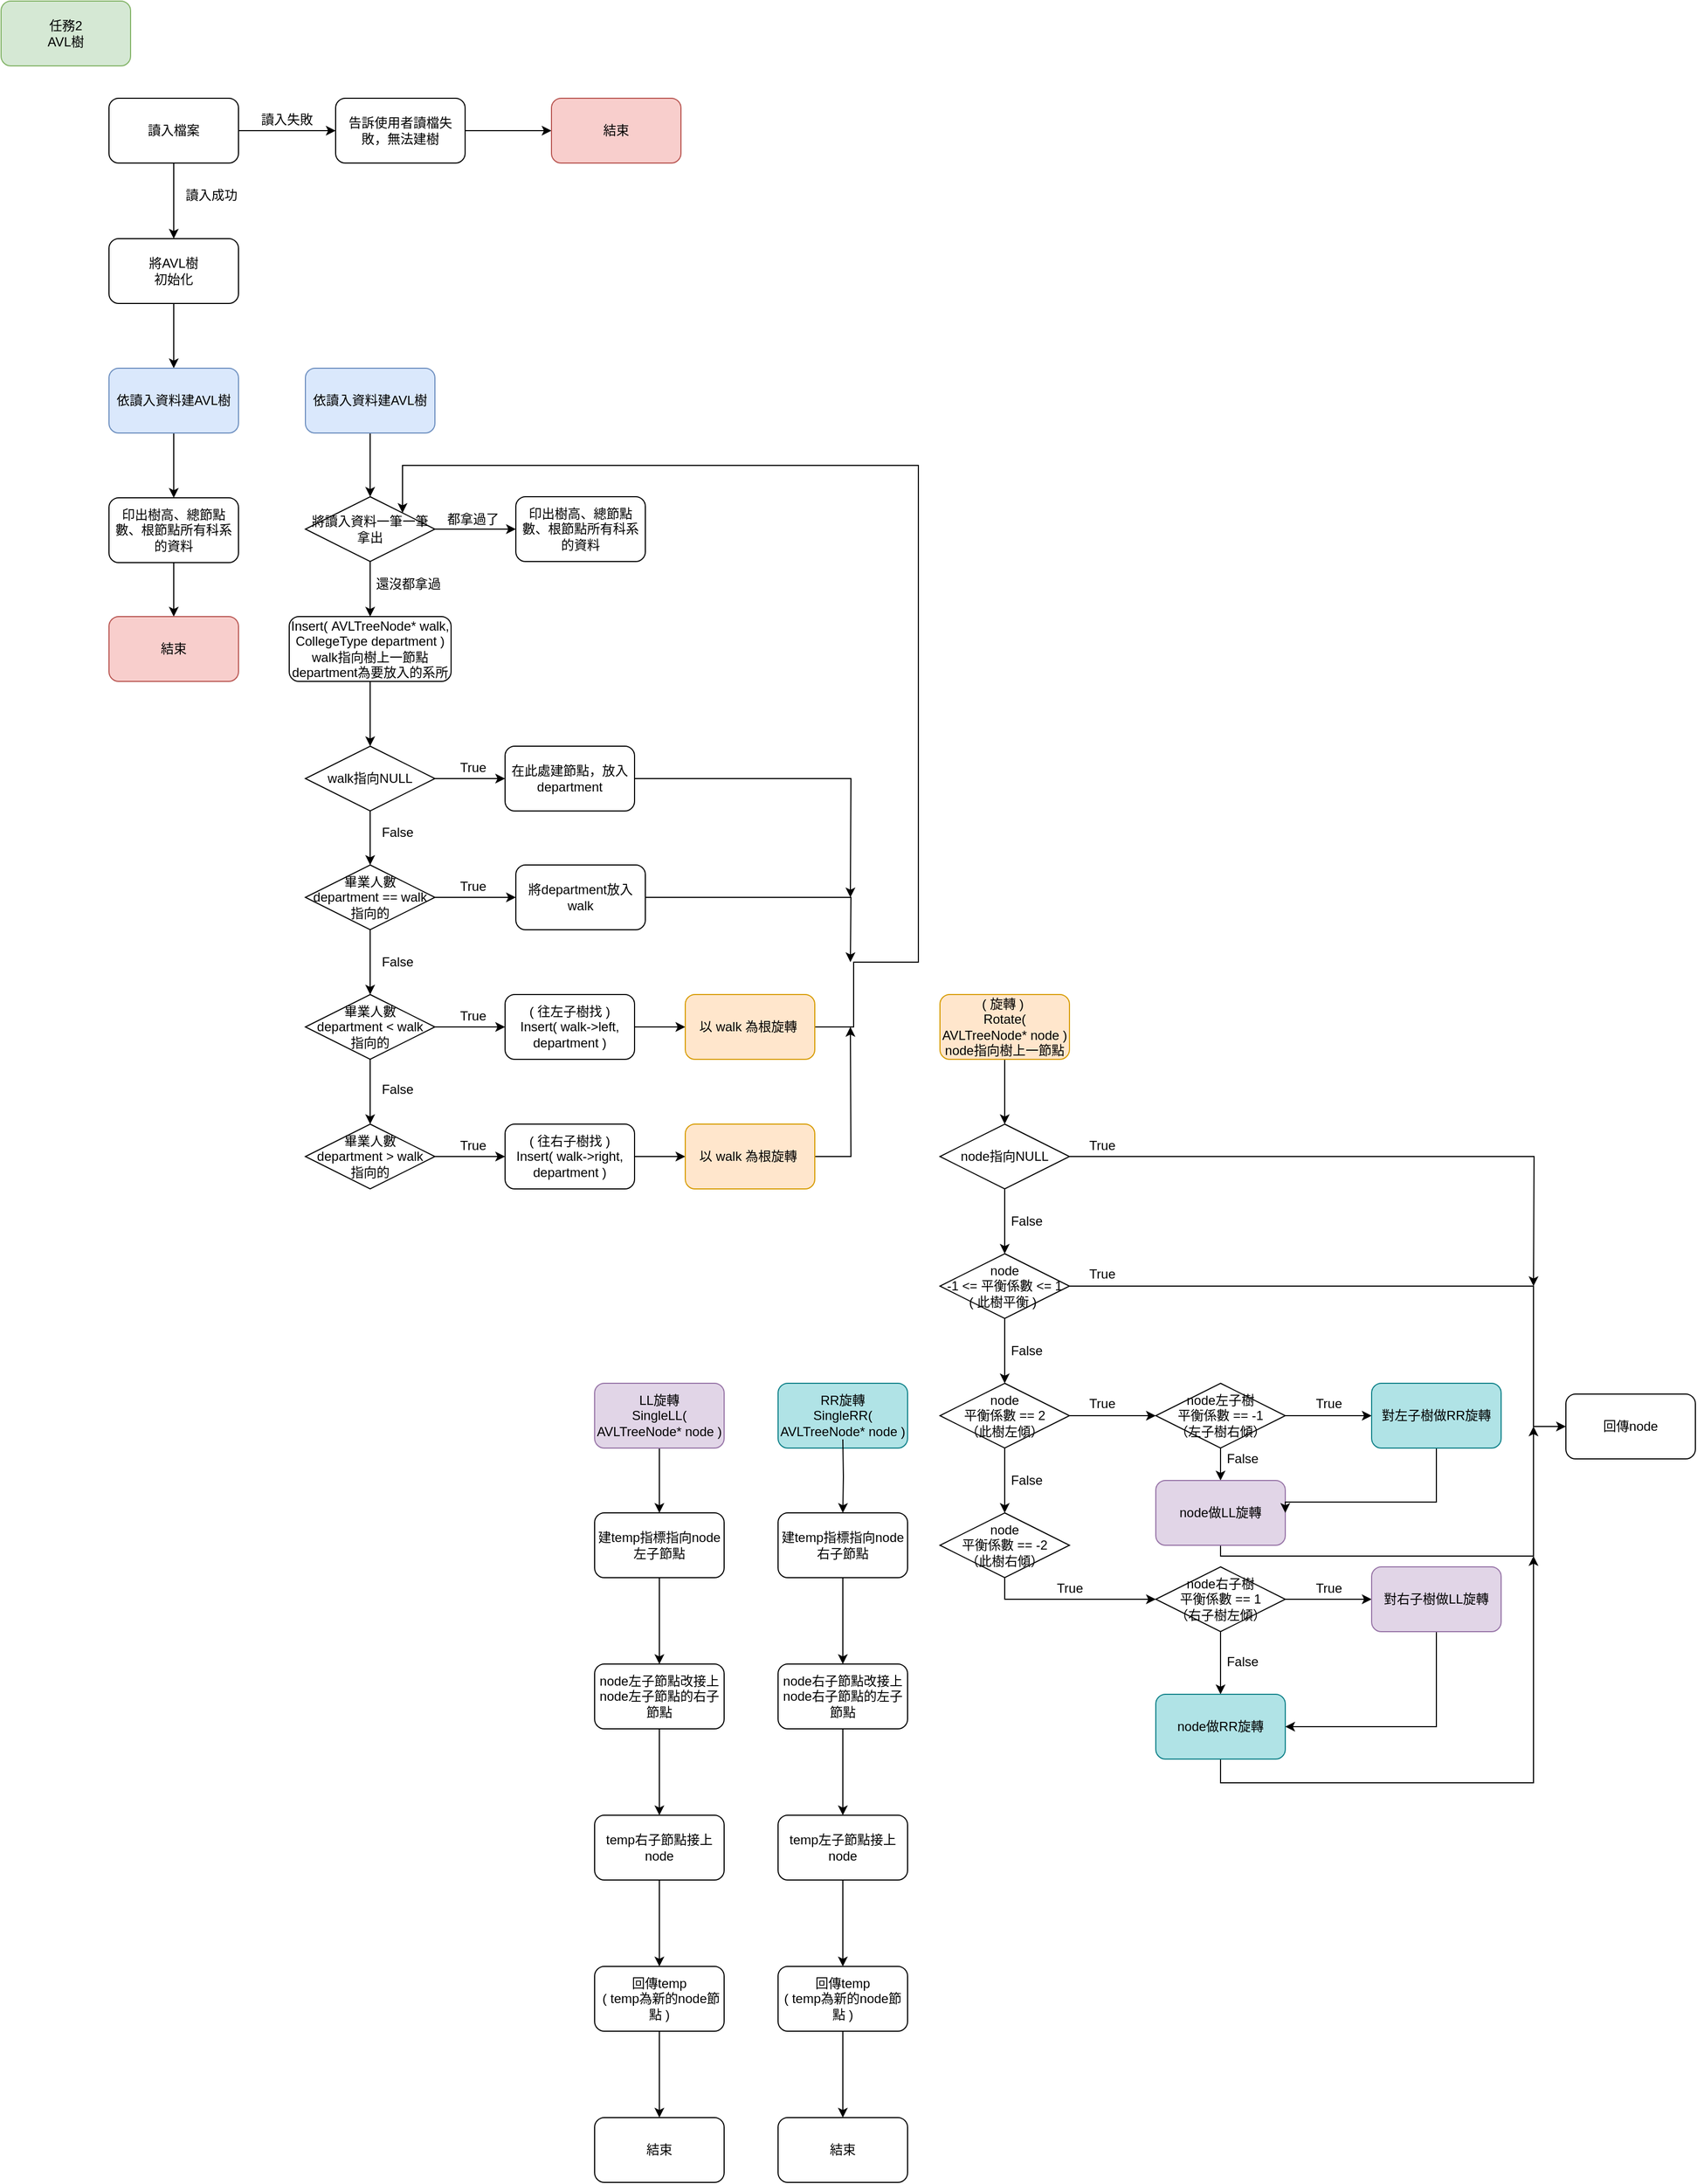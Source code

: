 <mxfile version="12.6.5" type="device"><diagram id="lTHHsIXR1Qg5bsFcf7SN" name="第1頁"><mxGraphModel dx="1565" dy="822" grid="1" gridSize="10" guides="1" tooltips="1" connect="1" arrows="1" fold="1" page="1" pageScale="1" pageWidth="827" pageHeight="1169" math="0" shadow="0"><root><mxCell id="0"/><mxCell id="1" parent="0"/><mxCell id="OMpIMa9ke9SsIohRtbcM-1" value="任務2&lt;br&gt;AVL樹" style="rounded=1;whiteSpace=wrap;html=1;fillColor=#d5e8d4;strokeColor=#82b366;" parent="1" vertex="1"><mxGeometry x="10" y="10" width="120" height="60" as="geometry"/></mxCell><mxCell id="OMpIMa9ke9SsIohRtbcM-4" value="" style="edgeStyle=orthogonalEdgeStyle;rounded=0;orthogonalLoop=1;jettySize=auto;html=1;" parent="1" source="OMpIMa9ke9SsIohRtbcM-2" target="OMpIMa9ke9SsIohRtbcM-3" edge="1"><mxGeometry relative="1" as="geometry"/></mxCell><mxCell id="OMpIMa9ke9SsIohRtbcM-7" value="" style="edgeStyle=orthogonalEdgeStyle;rounded=0;orthogonalLoop=1;jettySize=auto;html=1;" parent="1" source="OMpIMa9ke9SsIohRtbcM-2" target="OMpIMa9ke9SsIohRtbcM-6" edge="1"><mxGeometry relative="1" as="geometry"/></mxCell><mxCell id="OMpIMa9ke9SsIohRtbcM-2" value="讀入檔案" style="rounded=1;whiteSpace=wrap;html=1;" parent="1" vertex="1"><mxGeometry x="110" y="100" width="120" height="60" as="geometry"/></mxCell><mxCell id="OMpIMa9ke9SsIohRtbcM-10" value="" style="edgeStyle=orthogonalEdgeStyle;rounded=0;orthogonalLoop=1;jettySize=auto;html=1;" parent="1" source="OMpIMa9ke9SsIohRtbcM-6" target="OMpIMa9ke9SsIohRtbcM-9" edge="1"><mxGeometry relative="1" as="geometry"/></mxCell><mxCell id="OMpIMa9ke9SsIohRtbcM-6" value="將AVL樹&lt;br&gt;初始化" style="rounded=1;whiteSpace=wrap;html=1;" parent="1" vertex="1"><mxGeometry x="110" y="230" width="120" height="60" as="geometry"/></mxCell><mxCell id="c9MZQuOqoDu-ArGpwpR5-4" value="" style="edgeStyle=orthogonalEdgeStyle;rounded=0;orthogonalLoop=1;jettySize=auto;html=1;" parent="1" source="OMpIMa9ke9SsIohRtbcM-9" target="c9MZQuOqoDu-ArGpwpR5-3" edge="1"><mxGeometry relative="1" as="geometry"/></mxCell><mxCell id="OMpIMa9ke9SsIohRtbcM-9" value="依讀入資料建AVL樹" style="rounded=1;whiteSpace=wrap;html=1;fillColor=#dae8fc;strokeColor=#6c8ebf;" parent="1" vertex="1"><mxGeometry x="110" y="350" width="120" height="60" as="geometry"/></mxCell><mxCell id="c9MZQuOqoDu-ArGpwpR5-6" value="" style="edgeStyle=orthogonalEdgeStyle;rounded=0;orthogonalLoop=1;jettySize=auto;html=1;" parent="1" source="c9MZQuOqoDu-ArGpwpR5-3" target="c9MZQuOqoDu-ArGpwpR5-5" edge="1"><mxGeometry relative="1" as="geometry"/></mxCell><mxCell id="c9MZQuOqoDu-ArGpwpR5-3" value="印出樹高、總節點數、根節點所有科系的資料" style="rounded=1;whiteSpace=wrap;html=1;" parent="1" vertex="1"><mxGeometry x="110" y="470" width="120" height="60" as="geometry"/></mxCell><mxCell id="c9MZQuOqoDu-ArGpwpR5-5" value="結束" style="rounded=1;whiteSpace=wrap;html=1;fillColor=#f8cecc;strokeColor=#b85450;" parent="1" vertex="1"><mxGeometry x="110" y="580" width="120" height="60" as="geometry"/></mxCell><mxCell id="c9MZQuOqoDu-ArGpwpR5-2" value="" style="edgeStyle=orthogonalEdgeStyle;rounded=0;orthogonalLoop=1;jettySize=auto;html=1;entryX=0;entryY=0.5;entryDx=0;entryDy=0;" parent="1" source="OMpIMa9ke9SsIohRtbcM-3" target="c9MZQuOqoDu-ArGpwpR5-1" edge="1"><mxGeometry relative="1" as="geometry"><mxPoint x="520" y="130" as="targetPoint"/></mxGeometry></mxCell><mxCell id="OMpIMa9ke9SsIohRtbcM-3" value="告訴使用者讀檔失敗，無法建樹" style="rounded=1;whiteSpace=wrap;html=1;" parent="1" vertex="1"><mxGeometry x="320" y="100" width="120" height="60" as="geometry"/></mxCell><mxCell id="c9MZQuOqoDu-ArGpwpR5-1" value="結束" style="rounded=1;whiteSpace=wrap;html=1;fillColor=#f8cecc;strokeColor=#b85450;" parent="1" vertex="1"><mxGeometry x="520" y="100" width="120" height="60" as="geometry"/></mxCell><mxCell id="OMpIMa9ke9SsIohRtbcM-5" value="讀入失敗" style="text;html=1;strokeColor=none;fillColor=none;align=center;verticalAlign=middle;whiteSpace=wrap;rounded=0;" parent="1" vertex="1"><mxGeometry x="250" y="110" width="50" height="20" as="geometry"/></mxCell><mxCell id="OMpIMa9ke9SsIohRtbcM-8" value="讀入成功" style="text;html=1;strokeColor=none;fillColor=none;align=center;verticalAlign=middle;whiteSpace=wrap;rounded=0;" parent="1" vertex="1"><mxGeometry x="180" y="180" width="50" height="20" as="geometry"/></mxCell><mxCell id="FyW_BsuYVF1Dvn3ViyE8-7" value="" style="edgeStyle=orthogonalEdgeStyle;rounded=0;orthogonalLoop=1;jettySize=auto;html=1;" parent="1" source="FyW_BsuYVF1Dvn3ViyE8-1" target="FyW_BsuYVF1Dvn3ViyE8-6" edge="1"><mxGeometry relative="1" as="geometry"/></mxCell><mxCell id="B72n8nCDfLaNQrC5QHKf-11" style="edgeStyle=orthogonalEdgeStyle;rounded=0;orthogonalLoop=1;jettySize=auto;html=1;exitX=0.5;exitY=1;exitDx=0;exitDy=0;entryX=0.5;entryY=0;entryDx=0;entryDy=0;" edge="1" parent="1" source="FyW_BsuYVF1Dvn3ViyE8-1" target="FyW_BsuYVF1Dvn3ViyE8-5"><mxGeometry relative="1" as="geometry"/></mxCell><mxCell id="FyW_BsuYVF1Dvn3ViyE8-1" value="walk指向NULL" style="rhombus;whiteSpace=wrap;html=1;fontFamily=Helvetica;fontSize=12;fontColor=#000000;align=center;strokeColor=#000000;fillColor=#ffffff;" parent="1" vertex="1"><mxGeometry x="292" y="700" width="120" height="60" as="geometry"/></mxCell><mxCell id="B72n8nCDfLaNQrC5QHKf-2" value="" style="edgeStyle=orthogonalEdgeStyle;rounded=0;orthogonalLoop=1;jettySize=auto;html=1;" edge="1" parent="1" source="FyW_BsuYVF1Dvn3ViyE8-6"><mxGeometry relative="1" as="geometry"><mxPoint x="797" y="840" as="targetPoint"/></mxGeometry></mxCell><mxCell id="FyW_BsuYVF1Dvn3ViyE8-6" value="在此處建節點，放入department" style="rounded=1;whiteSpace=wrap;html=1;" parent="1" vertex="1"><mxGeometry x="477" y="700" width="120" height="60" as="geometry"/></mxCell><mxCell id="FyW_BsuYVF1Dvn3ViyE8-13" value="" style="edgeStyle=orthogonalEdgeStyle;rounded=0;orthogonalLoop=1;jettySize=auto;html=1;" parent="1" source="FyW_BsuYVF1Dvn3ViyE8-2" target="FyW_BsuYVF1Dvn3ViyE8-12" edge="1"><mxGeometry relative="1" as="geometry"/></mxCell><mxCell id="B72n8nCDfLaNQrC5QHKf-15" style="edgeStyle=orthogonalEdgeStyle;rounded=0;orthogonalLoop=1;jettySize=auto;html=1;exitX=0.5;exitY=1;exitDx=0;exitDy=0;entryX=0.5;entryY=0;entryDx=0;entryDy=0;" edge="1" parent="1" source="FyW_BsuYVF1Dvn3ViyE8-2" target="FyW_BsuYVF1Dvn3ViyE8-4"><mxGeometry relative="1" as="geometry"/></mxCell><mxCell id="FyW_BsuYVF1Dvn3ViyE8-2" value="畢業人數&lt;br&gt;department &amp;lt; walk&lt;br&gt;指向的" style="rhombus;whiteSpace=wrap;html=1;fontFamily=Helvetica;fontSize=12;fontColor=#000000;align=center;strokeColor=#000000;fillColor=#ffffff;" parent="1" vertex="1"><mxGeometry x="292" y="930" width="120" height="60" as="geometry"/></mxCell><mxCell id="FyW_BsuYVF1Dvn3ViyE8-17" value="" style="edgeStyle=orthogonalEdgeStyle;rounded=0;orthogonalLoop=1;jettySize=auto;html=1;" parent="1" source="FyW_BsuYVF1Dvn3ViyE8-12" target="FyW_BsuYVF1Dvn3ViyE8-16" edge="1"><mxGeometry relative="1" as="geometry"/></mxCell><mxCell id="FyW_BsuYVF1Dvn3ViyE8-12" value="( 往左子樹找 )&lt;br&gt;Insert( walk-&amp;gt;left, department )" style="rounded=1;whiteSpace=wrap;html=1;" parent="1" vertex="1"><mxGeometry x="477" y="930" width="120" height="60" as="geometry"/></mxCell><mxCell id="B72n8nCDfLaNQrC5QHKf-4" value="" style="edgeStyle=orthogonalEdgeStyle;rounded=0;orthogonalLoop=1;jettySize=auto;html=1;entryX=1;entryY=0;entryDx=0;entryDy=0;" edge="1" parent="1" source="FyW_BsuYVF1Dvn3ViyE8-16" target="B72n8nCDfLaNQrC5QHKf-72"><mxGeometry relative="1" as="geometry"><mxPoint x="880" y="900" as="targetPoint"/><Array as="points"><mxPoint x="800" y="960"/><mxPoint x="800" y="900"/><mxPoint x="860" y="900"/><mxPoint x="860" y="440"/><mxPoint x="382" y="440"/></Array></mxGeometry></mxCell><mxCell id="FyW_BsuYVF1Dvn3ViyE8-16" value="以 walk 為根旋轉&amp;nbsp;" style="rounded=1;whiteSpace=wrap;html=1;fillColor=#ffe6cc;strokeColor=#d79b00;" parent="1" vertex="1"><mxGeometry x="644" y="930" width="120" height="60" as="geometry"/></mxCell><mxCell id="FyW_BsuYVF1Dvn3ViyE8-15" value="" style="edgeStyle=orthogonalEdgeStyle;rounded=0;orthogonalLoop=1;jettySize=auto;html=1;" parent="1" source="FyW_BsuYVF1Dvn3ViyE8-4" target="FyW_BsuYVF1Dvn3ViyE8-14" edge="1"><mxGeometry relative="1" as="geometry"/></mxCell><mxCell id="FyW_BsuYVF1Dvn3ViyE8-4" value="畢業人數&lt;br&gt;department &amp;gt; walk&lt;br&gt;指向的" style="rhombus;whiteSpace=wrap;html=1;fontFamily=Helvetica;fontSize=12;fontColor=#000000;align=center;strokeColor=#000000;fillColor=#ffffff;" parent="1" vertex="1"><mxGeometry x="292" y="1050" width="120" height="60" as="geometry"/></mxCell><mxCell id="FyW_BsuYVF1Dvn3ViyE8-19" value="" style="edgeStyle=orthogonalEdgeStyle;rounded=0;orthogonalLoop=1;jettySize=auto;html=1;" parent="1" source="FyW_BsuYVF1Dvn3ViyE8-14" target="FyW_BsuYVF1Dvn3ViyE8-18" edge="1"><mxGeometry relative="1" as="geometry"/></mxCell><mxCell id="FyW_BsuYVF1Dvn3ViyE8-14" value="( 往右子樹找 )&lt;br&gt;Insert( walk-&amp;gt;right, department )" style="rounded=1;whiteSpace=wrap;html=1;" parent="1" vertex="1"><mxGeometry x="477" y="1050" width="120" height="60" as="geometry"/></mxCell><mxCell id="B72n8nCDfLaNQrC5QHKf-6" value="" style="edgeStyle=orthogonalEdgeStyle;rounded=0;orthogonalLoop=1;jettySize=auto;html=1;" edge="1" parent="1" source="FyW_BsuYVF1Dvn3ViyE8-18"><mxGeometry relative="1" as="geometry"><mxPoint x="797" y="960" as="targetPoint"/></mxGeometry></mxCell><mxCell id="FyW_BsuYVF1Dvn3ViyE8-18" value="以 walk 為根旋轉&amp;nbsp;" style="rounded=1;whiteSpace=wrap;html=1;fillColor=#ffe6cc;strokeColor=#d79b00;" parent="1" vertex="1"><mxGeometry x="644" y="1050" width="120" height="60" as="geometry"/></mxCell><mxCell id="FyW_BsuYVF1Dvn3ViyE8-9" value="" style="edgeStyle=orthogonalEdgeStyle;rounded=0;orthogonalLoop=1;jettySize=auto;html=1;" parent="1" source="FyW_BsuYVF1Dvn3ViyE8-5" target="FyW_BsuYVF1Dvn3ViyE8-8" edge="1"><mxGeometry relative="1" as="geometry"/></mxCell><mxCell id="B72n8nCDfLaNQrC5QHKf-13" style="edgeStyle=orthogonalEdgeStyle;rounded=0;orthogonalLoop=1;jettySize=auto;html=1;exitX=0.5;exitY=1;exitDx=0;exitDy=0;entryX=0.5;entryY=0;entryDx=0;entryDy=0;" edge="1" parent="1" source="FyW_BsuYVF1Dvn3ViyE8-5" target="FyW_BsuYVF1Dvn3ViyE8-2"><mxGeometry relative="1" as="geometry"/></mxCell><mxCell id="FyW_BsuYVF1Dvn3ViyE8-5" value="畢業人數&lt;br&gt;department == walk&lt;br&gt;指向的" style="rhombus;whiteSpace=wrap;html=1;fontFamily=Helvetica;fontSize=12;fontColor=#000000;align=center;strokeColor=#000000;fillColor=#ffffff;" parent="1" vertex="1"><mxGeometry x="292" y="810" width="120" height="60" as="geometry"/></mxCell><mxCell id="B72n8nCDfLaNQrC5QHKf-8" value="" style="edgeStyle=orthogonalEdgeStyle;rounded=0;orthogonalLoop=1;jettySize=auto;html=1;" edge="1" parent="1" source="FyW_BsuYVF1Dvn3ViyE8-8"><mxGeometry relative="1" as="geometry"><mxPoint x="797" y="900" as="targetPoint"/></mxGeometry></mxCell><mxCell id="FyW_BsuYVF1Dvn3ViyE8-8" value="將department放入walk" style="rounded=1;whiteSpace=wrap;html=1;" parent="1" vertex="1"><mxGeometry x="487" y="810" width="120" height="60" as="geometry"/></mxCell><mxCell id="B72n8nCDfLaNQrC5QHKf-9" style="edgeStyle=orthogonalEdgeStyle;rounded=0;orthogonalLoop=1;jettySize=auto;html=1;entryX=0.5;entryY=0;entryDx=0;entryDy=0;" edge="1" parent="1" source="FyW_BsuYVF1Dvn3ViyE8-20" target="FyW_BsuYVF1Dvn3ViyE8-1"><mxGeometry relative="1" as="geometry"/></mxCell><mxCell id="FyW_BsuYVF1Dvn3ViyE8-20" value="Insert(&amp;nbsp;AVLTreeNode* walk, CollegeType department )&lt;br&gt;walk指向樹上一節點&lt;br&gt;department為要放入的系所" style="rounded=1;whiteSpace=wrap;html=1;" parent="1" vertex="1"><mxGeometry x="277" y="580" width="150" height="60" as="geometry"/></mxCell><mxCell id="B72n8nCDfLaNQrC5QHKf-10" value="True" style="text;html=1;align=center;verticalAlign=middle;resizable=0;points=[];autosize=1;" vertex="1" parent="1"><mxGeometry x="427" y="710" width="40" height="20" as="geometry"/></mxCell><mxCell id="B72n8nCDfLaNQrC5QHKf-12" value="False" style="text;html=1;align=center;verticalAlign=middle;resizable=0;points=[];autosize=1;" vertex="1" parent="1"><mxGeometry x="357" y="770" width="40" height="20" as="geometry"/></mxCell><mxCell id="B72n8nCDfLaNQrC5QHKf-14" value="False" style="text;html=1;align=center;verticalAlign=middle;resizable=0;points=[];autosize=1;" vertex="1" parent="1"><mxGeometry x="357" y="890" width="40" height="20" as="geometry"/></mxCell><mxCell id="B72n8nCDfLaNQrC5QHKf-16" value="False" style="text;html=1;align=center;verticalAlign=middle;resizable=0;points=[];autosize=1;" vertex="1" parent="1"><mxGeometry x="357" y="1008" width="40" height="20" as="geometry"/></mxCell><mxCell id="B72n8nCDfLaNQrC5QHKf-17" value="True" style="text;html=1;align=center;verticalAlign=middle;resizable=0;points=[];autosize=1;" vertex="1" parent="1"><mxGeometry x="427" y="820" width="40" height="20" as="geometry"/></mxCell><mxCell id="B72n8nCDfLaNQrC5QHKf-18" value="True" style="text;html=1;align=center;verticalAlign=middle;resizable=0;points=[];autosize=1;" vertex="1" parent="1"><mxGeometry x="427" y="940" width="40" height="20" as="geometry"/></mxCell><mxCell id="B72n8nCDfLaNQrC5QHKf-19" value="True" style="text;html=1;align=center;verticalAlign=middle;resizable=0;points=[];autosize=1;" vertex="1" parent="1"><mxGeometry x="427" y="1060" width="40" height="20" as="geometry"/></mxCell><mxCell id="B72n8nCDfLaNQrC5QHKf-23" value="" style="edgeStyle=orthogonalEdgeStyle;rounded=0;orthogonalLoop=1;jettySize=auto;html=1;" edge="1" parent="1" source="B72n8nCDfLaNQrC5QHKf-21" target="B72n8nCDfLaNQrC5QHKf-22"><mxGeometry relative="1" as="geometry"/></mxCell><mxCell id="B72n8nCDfLaNQrC5QHKf-21" value="( 旋轉 )&amp;nbsp;&lt;br&gt;Rotate( AVLTreeNode* node )&lt;br&gt;node指向樹上一節點" style="rounded=1;whiteSpace=wrap;html=1;fillColor=#ffe6cc;strokeColor=#d79b00;" vertex="1" parent="1"><mxGeometry x="880" y="930" width="120" height="60" as="geometry"/></mxCell><mxCell id="B72n8nCDfLaNQrC5QHKf-25" value="" style="edgeStyle=orthogonalEdgeStyle;rounded=0;orthogonalLoop=1;jettySize=auto;html=1;" edge="1" parent="1" source="B72n8nCDfLaNQrC5QHKf-22" target="B72n8nCDfLaNQrC5QHKf-24"><mxGeometry relative="1" as="geometry"/></mxCell><mxCell id="B72n8nCDfLaNQrC5QHKf-45" value="" style="edgeStyle=orthogonalEdgeStyle;rounded=0;orthogonalLoop=1;jettySize=auto;html=1;" edge="1" parent="1" source="B72n8nCDfLaNQrC5QHKf-22"><mxGeometry relative="1" as="geometry"><mxPoint x="1430" y="1200" as="targetPoint"/></mxGeometry></mxCell><mxCell id="B72n8nCDfLaNQrC5QHKf-22" value="node指向NULL" style="rhombus;whiteSpace=wrap;html=1;fontFamily=Helvetica;fontSize=12;fontColor=#000000;align=center;strokeColor=#000000;fillColor=#ffffff;" vertex="1" parent="1"><mxGeometry x="880" y="1050" width="120" height="60" as="geometry"/></mxCell><mxCell id="B72n8nCDfLaNQrC5QHKf-32" value="" style="edgeStyle=orthogonalEdgeStyle;rounded=0;orthogonalLoop=1;jettySize=auto;html=1;" edge="1" parent="1" source="B72n8nCDfLaNQrC5QHKf-24" target="B72n8nCDfLaNQrC5QHKf-31"><mxGeometry relative="1" as="geometry"/></mxCell><mxCell id="B72n8nCDfLaNQrC5QHKf-47" value="" style="edgeStyle=orthogonalEdgeStyle;rounded=0;orthogonalLoop=1;jettySize=auto;html=1;entryX=0;entryY=0.5;entryDx=0;entryDy=0;" edge="1" parent="1" source="B72n8nCDfLaNQrC5QHKf-24" target="B72n8nCDfLaNQrC5QHKf-66"><mxGeometry relative="1" as="geometry"><mxPoint x="1080" y="1200" as="targetPoint"/><Array as="points"><mxPoint x="1430" y="1200"/><mxPoint x="1430" y="1330"/></Array></mxGeometry></mxCell><mxCell id="B72n8nCDfLaNQrC5QHKf-24" value="node&lt;br&gt;-1 &amp;lt;= 平衡係數 &amp;lt;= 1&lt;br&gt;( 此樹平衡 )&amp;nbsp;" style="rhombus;whiteSpace=wrap;html=1;fontFamily=Helvetica;fontSize=12;fontColor=#000000;align=center;strokeColor=#000000;fillColor=#ffffff;labelPosition=center;verticalLabelPosition=middle;verticalAlign=middle;labelBackgroundColor=none;" vertex="1" parent="1"><mxGeometry x="880" y="1170" width="120" height="60" as="geometry"/></mxCell><mxCell id="B72n8nCDfLaNQrC5QHKf-34" value="" style="edgeStyle=orthogonalEdgeStyle;rounded=0;orthogonalLoop=1;jettySize=auto;html=1;" edge="1" parent="1" source="B72n8nCDfLaNQrC5QHKf-31" target="B72n8nCDfLaNQrC5QHKf-33"><mxGeometry relative="1" as="geometry"/></mxCell><mxCell id="B72n8nCDfLaNQrC5QHKf-49" value="" style="edgeStyle=orthogonalEdgeStyle;rounded=0;orthogonalLoop=1;jettySize=auto;html=1;" edge="1" parent="1" source="B72n8nCDfLaNQrC5QHKf-31" target="B72n8nCDfLaNQrC5QHKf-48"><mxGeometry relative="1" as="geometry"/></mxCell><mxCell id="B72n8nCDfLaNQrC5QHKf-31" value="node&lt;br&gt;平衡係數 == 2&lt;br&gt;（此樹左傾）" style="rhombus;whiteSpace=wrap;html=1;fontFamily=Helvetica;fontSize=12;fontColor=#000000;align=center;strokeColor=#000000;fillColor=#ffffff;labelPosition=center;verticalLabelPosition=middle;verticalAlign=middle;labelBackgroundColor=none;" vertex="1" parent="1"><mxGeometry x="880" y="1290" width="120" height="60" as="geometry"/></mxCell><mxCell id="B72n8nCDfLaNQrC5QHKf-60" value="" style="edgeStyle=orthogonalEdgeStyle;rounded=0;orthogonalLoop=1;jettySize=auto;html=1;" edge="1" parent="1" source="B72n8nCDfLaNQrC5QHKf-48" target="B72n8nCDfLaNQrC5QHKf-59"><mxGeometry relative="1" as="geometry"/></mxCell><mxCell id="B72n8nCDfLaNQrC5QHKf-63" value="" style="edgeStyle=orthogonalEdgeStyle;rounded=0;orthogonalLoop=1;jettySize=auto;html=1;" edge="1" parent="1" source="B72n8nCDfLaNQrC5QHKf-48" target="B72n8nCDfLaNQrC5QHKf-62"><mxGeometry relative="1" as="geometry"/></mxCell><mxCell id="B72n8nCDfLaNQrC5QHKf-48" value="node左子樹&lt;br&gt;平衡係數 == -1&lt;br&gt;（左子樹右傾）" style="rhombus;whiteSpace=wrap;html=1;fontFamily=Helvetica;fontSize=12;fontColor=#000000;align=center;strokeColor=#000000;fillColor=#ffffff;labelPosition=center;verticalLabelPosition=middle;verticalAlign=middle;labelBackgroundColor=none;" vertex="1" parent="1"><mxGeometry x="1080" y="1290" width="120" height="60" as="geometry"/></mxCell><mxCell id="B72n8nCDfLaNQrC5QHKf-67" style="edgeStyle=orthogonalEdgeStyle;rounded=0;orthogonalLoop=1;jettySize=auto;html=1;" edge="1" parent="1" source="B72n8nCDfLaNQrC5QHKf-62"><mxGeometry relative="1" as="geometry"><mxPoint x="1430" y="1330" as="targetPoint"/><Array as="points"><mxPoint x="1140" y="1450"/><mxPoint x="1430" y="1450"/></Array></mxGeometry></mxCell><mxCell id="B72n8nCDfLaNQrC5QHKf-62" value="node做LL旋轉" style="rounded=1;whiteSpace=wrap;html=1;fontFamily=Helvetica;fontSize=12;align=center;strokeColor=#9673a6;fillColor=#e1d5e7;" vertex="1" parent="1"><mxGeometry x="1080" y="1380" width="120" height="60" as="geometry"/></mxCell><mxCell id="B72n8nCDfLaNQrC5QHKf-65" style="edgeStyle=orthogonalEdgeStyle;rounded=0;orthogonalLoop=1;jettySize=auto;html=1;entryX=1;entryY=0.5;entryDx=0;entryDy=0;" edge="1" parent="1" source="B72n8nCDfLaNQrC5QHKf-59" target="B72n8nCDfLaNQrC5QHKf-62"><mxGeometry relative="1" as="geometry"><Array as="points"><mxPoint x="1340" y="1400"/></Array></mxGeometry></mxCell><mxCell id="B72n8nCDfLaNQrC5QHKf-59" value="對左子樹做RR旋轉" style="rounded=1;whiteSpace=wrap;html=1;fontFamily=Helvetica;fontSize=12;align=center;strokeColor=#0e8088;fillColor=#b0e3e6;" vertex="1" parent="1"><mxGeometry x="1280" y="1290" width="120" height="60" as="geometry"/></mxCell><mxCell id="B72n8nCDfLaNQrC5QHKf-51" value="" style="edgeStyle=orthogonalEdgeStyle;rounded=0;orthogonalLoop=1;jettySize=auto;html=1;exitX=0.5;exitY=1;exitDx=0;exitDy=0;" edge="1" parent="1" source="B72n8nCDfLaNQrC5QHKf-33" target="B72n8nCDfLaNQrC5QHKf-50"><mxGeometry relative="1" as="geometry"/></mxCell><mxCell id="B72n8nCDfLaNQrC5QHKf-33" value="node&lt;br&gt;平衡係數 == -2&lt;br&gt;（此樹右傾）" style="rhombus;whiteSpace=wrap;html=1;fontFamily=Helvetica;fontSize=12;fontColor=#000000;align=center;strokeColor=#000000;fillColor=#ffffff;labelPosition=center;verticalLabelPosition=middle;verticalAlign=middle;labelBackgroundColor=none;" vertex="1" parent="1"><mxGeometry x="880" y="1410" width="120" height="60" as="geometry"/></mxCell><mxCell id="B72n8nCDfLaNQrC5QHKf-53" value="" style="edgeStyle=orthogonalEdgeStyle;rounded=0;orthogonalLoop=1;jettySize=auto;html=1;" edge="1" parent="1" source="B72n8nCDfLaNQrC5QHKf-50" target="B72n8nCDfLaNQrC5QHKf-52"><mxGeometry relative="1" as="geometry"/></mxCell><mxCell id="B72n8nCDfLaNQrC5QHKf-56" value="" style="edgeStyle=orthogonalEdgeStyle;rounded=0;orthogonalLoop=1;jettySize=auto;html=1;" edge="1" parent="1" source="B72n8nCDfLaNQrC5QHKf-50" target="B72n8nCDfLaNQrC5QHKf-55"><mxGeometry relative="1" as="geometry"/></mxCell><mxCell id="B72n8nCDfLaNQrC5QHKf-50" value="node右子樹&lt;br&gt;平衡係數 == 1&lt;br&gt;（右子樹左傾）" style="rhombus;whiteSpace=wrap;html=1;fontFamily=Helvetica;fontSize=12;fontColor=#000000;align=center;strokeColor=#000000;fillColor=#ffffff;labelPosition=center;verticalLabelPosition=middle;verticalAlign=middle;labelBackgroundColor=none;" vertex="1" parent="1"><mxGeometry x="1080" y="1460" width="120" height="60" as="geometry"/></mxCell><mxCell id="B72n8nCDfLaNQrC5QHKf-68" style="edgeStyle=orthogonalEdgeStyle;rounded=0;orthogonalLoop=1;jettySize=auto;html=1;" edge="1" parent="1" source="B72n8nCDfLaNQrC5QHKf-55"><mxGeometry relative="1" as="geometry"><mxPoint x="1430" y="1450" as="targetPoint"/><Array as="points"><mxPoint x="1140" y="1660"/><mxPoint x="1430" y="1660"/></Array></mxGeometry></mxCell><mxCell id="B72n8nCDfLaNQrC5QHKf-55" value="node做RR旋轉" style="rounded=1;whiteSpace=wrap;html=1;fontFamily=Helvetica;fontSize=12;align=center;strokeColor=#0e8088;fillColor=#b0e3e6;" vertex="1" parent="1"><mxGeometry x="1080" y="1578" width="120" height="60" as="geometry"/></mxCell><mxCell id="B72n8nCDfLaNQrC5QHKf-58" style="edgeStyle=orthogonalEdgeStyle;rounded=0;orthogonalLoop=1;jettySize=auto;html=1;entryX=1;entryY=0.5;entryDx=0;entryDy=0;" edge="1" parent="1" source="B72n8nCDfLaNQrC5QHKf-52" target="B72n8nCDfLaNQrC5QHKf-55"><mxGeometry relative="1" as="geometry"><Array as="points"><mxPoint x="1340" y="1608"/></Array></mxGeometry></mxCell><mxCell id="B72n8nCDfLaNQrC5QHKf-52" value="對右子樹做LL旋轉" style="rounded=1;whiteSpace=wrap;html=1;fontFamily=Helvetica;fontSize=12;align=center;strokeColor=#9673a6;fillColor=#e1d5e7;" vertex="1" parent="1"><mxGeometry x="1280" y="1460" width="120" height="60" as="geometry"/></mxCell><mxCell id="B72n8nCDfLaNQrC5QHKf-28" value="True" style="text;html=1;align=center;verticalAlign=middle;resizable=0;points=[];autosize=1;" vertex="1" parent="1"><mxGeometry x="1010" y="1060" width="40" height="20" as="geometry"/></mxCell><mxCell id="B72n8nCDfLaNQrC5QHKf-36" value="True" style="text;html=1;align=center;verticalAlign=middle;resizable=0;points=[];autosize=1;" vertex="1" parent="1"><mxGeometry x="980" y="1470" width="40" height="20" as="geometry"/></mxCell><mxCell id="B72n8nCDfLaNQrC5QHKf-38" value="True" style="text;html=1;align=center;verticalAlign=middle;resizable=0;points=[];autosize=1;" vertex="1" parent="1"><mxGeometry x="1010" y="1179" width="40" height="20" as="geometry"/></mxCell><mxCell id="B72n8nCDfLaNQrC5QHKf-40" value="True" style="text;html=1;align=center;verticalAlign=middle;resizable=0;points=[];autosize=1;" vertex="1" parent="1"><mxGeometry x="1010" y="1299" width="40" height="20" as="geometry"/></mxCell><mxCell id="B72n8nCDfLaNQrC5QHKf-41" value="False" style="text;html=1;align=center;verticalAlign=middle;resizable=0;points=[];autosize=1;" vertex="1" parent="1"><mxGeometry x="940" y="1130" width="40" height="20" as="geometry"/></mxCell><mxCell id="B72n8nCDfLaNQrC5QHKf-42" value="False" style="text;html=1;align=center;verticalAlign=middle;resizable=0;points=[];autosize=1;" vertex="1" parent="1"><mxGeometry x="940" y="1250" width="40" height="20" as="geometry"/></mxCell><mxCell id="B72n8nCDfLaNQrC5QHKf-43" value="False" style="text;html=1;align=center;verticalAlign=middle;resizable=0;points=[];autosize=1;" vertex="1" parent="1"><mxGeometry x="940" y="1370" width="40" height="20" as="geometry"/></mxCell><mxCell id="B72n8nCDfLaNQrC5QHKf-54" value="True" style="text;html=1;align=center;verticalAlign=middle;resizable=0;points=[];autosize=1;" vertex="1" parent="1"><mxGeometry x="1220" y="1470" width="40" height="20" as="geometry"/></mxCell><mxCell id="B72n8nCDfLaNQrC5QHKf-57" value="False" style="text;html=1;align=center;verticalAlign=middle;resizable=0;points=[];autosize=1;" vertex="1" parent="1"><mxGeometry x="1140" y="1538" width="40" height="20" as="geometry"/></mxCell><mxCell id="B72n8nCDfLaNQrC5QHKf-61" value="True" style="text;html=1;align=center;verticalAlign=middle;resizable=0;points=[];autosize=1;" vertex="1" parent="1"><mxGeometry x="1220" y="1299" width="40" height="20" as="geometry"/></mxCell><mxCell id="B72n8nCDfLaNQrC5QHKf-64" value="False" style="text;html=1;align=center;verticalAlign=middle;resizable=0;points=[];autosize=1;" vertex="1" parent="1"><mxGeometry x="1140" y="1350" width="40" height="20" as="geometry"/></mxCell><mxCell id="B72n8nCDfLaNQrC5QHKf-66" value="回傳node" style="rounded=1;whiteSpace=wrap;html=1;labelBackgroundColor=none;" vertex="1" parent="1"><mxGeometry x="1460" y="1300" width="120" height="60" as="geometry"/></mxCell><mxCell id="B72n8nCDfLaNQrC5QHKf-80" value="" style="edgeStyle=orthogonalEdgeStyle;rounded=0;orthogonalLoop=1;jettySize=auto;html=1;" edge="1" parent="1" source="B72n8nCDfLaNQrC5QHKf-69" target="B72n8nCDfLaNQrC5QHKf-79"><mxGeometry relative="1" as="geometry"/></mxCell><mxCell id="B72n8nCDfLaNQrC5QHKf-69" value="LL旋轉&lt;br&gt;SingleLL( AVLTreeNode* node )" style="rounded=1;whiteSpace=wrap;html=1;labelBackgroundColor=none;fillColor=#e1d5e7;strokeColor=#9673a6;" vertex="1" parent="1"><mxGeometry x="560" y="1290" width="120" height="60" as="geometry"/></mxCell><mxCell id="B72n8nCDfLaNQrC5QHKf-82" value="" style="edgeStyle=orthogonalEdgeStyle;rounded=0;orthogonalLoop=1;jettySize=auto;html=1;" edge="1" parent="1" source="B72n8nCDfLaNQrC5QHKf-79" target="B72n8nCDfLaNQrC5QHKf-81"><mxGeometry relative="1" as="geometry"/></mxCell><mxCell id="B72n8nCDfLaNQrC5QHKf-79" value="建temp指標指向node左子節點" style="rounded=1;whiteSpace=wrap;html=1;labelBackgroundColor=none;" vertex="1" parent="1"><mxGeometry x="560" y="1410" width="120" height="60" as="geometry"/></mxCell><mxCell id="B72n8nCDfLaNQrC5QHKf-84" value="" style="edgeStyle=orthogonalEdgeStyle;rounded=0;orthogonalLoop=1;jettySize=auto;html=1;" edge="1" parent="1" source="B72n8nCDfLaNQrC5QHKf-81" target="B72n8nCDfLaNQrC5QHKf-83"><mxGeometry relative="1" as="geometry"/></mxCell><mxCell id="B72n8nCDfLaNQrC5QHKf-81" value="node左子節點改接上node左子節點的右子節點" style="rounded=1;whiteSpace=wrap;html=1;labelBackgroundColor=none;" vertex="1" parent="1"><mxGeometry x="560" y="1550" width="120" height="60" as="geometry"/></mxCell><mxCell id="B72n8nCDfLaNQrC5QHKf-86" value="" style="edgeStyle=orthogonalEdgeStyle;rounded=0;orthogonalLoop=1;jettySize=auto;html=1;" edge="1" parent="1" source="B72n8nCDfLaNQrC5QHKf-83" target="B72n8nCDfLaNQrC5QHKf-85"><mxGeometry relative="1" as="geometry"/></mxCell><mxCell id="B72n8nCDfLaNQrC5QHKf-83" value="temp右子節點接上node" style="rounded=1;whiteSpace=wrap;html=1;labelBackgroundColor=none;" vertex="1" parent="1"><mxGeometry x="560" y="1690" width="120" height="60" as="geometry"/></mxCell><mxCell id="B72n8nCDfLaNQrC5QHKf-88" value="" style="edgeStyle=orthogonalEdgeStyle;rounded=0;orthogonalLoop=1;jettySize=auto;html=1;" edge="1" parent="1" source="B72n8nCDfLaNQrC5QHKf-85" target="B72n8nCDfLaNQrC5QHKf-87"><mxGeometry relative="1" as="geometry"/></mxCell><mxCell id="B72n8nCDfLaNQrC5QHKf-85" value="回傳temp&lt;br&gt;&amp;nbsp;( temp為新的node節點 )" style="rounded=1;whiteSpace=wrap;html=1;labelBackgroundColor=none;" vertex="1" parent="1"><mxGeometry x="560" y="1830" width="120" height="60" as="geometry"/></mxCell><mxCell id="B72n8nCDfLaNQrC5QHKf-87" value="結束" style="rounded=1;whiteSpace=wrap;html=1;labelBackgroundColor=none;" vertex="1" parent="1"><mxGeometry x="560" y="1970" width="120" height="60" as="geometry"/></mxCell><mxCell id="B72n8nCDfLaNQrC5QHKf-70" value="RR旋轉&lt;br&gt;SingleRR( AVLTreeNode* node )" style="rounded=1;whiteSpace=wrap;html=1;labelBackgroundColor=none;fillColor=#b0e3e6;strokeColor=#0e8088;" vertex="1" parent="1"><mxGeometry x="730" y="1290" width="120" height="60" as="geometry"/></mxCell><mxCell id="B72n8nCDfLaNQrC5QHKf-73" style="edgeStyle=orthogonalEdgeStyle;rounded=0;orthogonalLoop=1;jettySize=auto;html=1;entryX=0.5;entryY=0;entryDx=0;entryDy=0;" edge="1" parent="1" source="B72n8nCDfLaNQrC5QHKf-71" target="B72n8nCDfLaNQrC5QHKf-72"><mxGeometry relative="1" as="geometry"/></mxCell><mxCell id="B72n8nCDfLaNQrC5QHKf-71" value="依讀入資料建AVL樹" style="rounded=1;whiteSpace=wrap;html=1;labelBackgroundColor=none;fillColor=#dae8fc;strokeColor=#6c8ebf;" vertex="1" parent="1"><mxGeometry x="292" y="350" width="120" height="60" as="geometry"/></mxCell><mxCell id="B72n8nCDfLaNQrC5QHKf-74" style="edgeStyle=orthogonalEdgeStyle;rounded=0;orthogonalLoop=1;jettySize=auto;html=1;entryX=0.5;entryY=0;entryDx=0;entryDy=0;" edge="1" parent="1" source="B72n8nCDfLaNQrC5QHKf-72" target="FyW_BsuYVF1Dvn3ViyE8-20"><mxGeometry relative="1" as="geometry"/></mxCell><mxCell id="B72n8nCDfLaNQrC5QHKf-77" value="" style="edgeStyle=orthogonalEdgeStyle;rounded=0;orthogonalLoop=1;jettySize=auto;html=1;" edge="1" parent="1" source="B72n8nCDfLaNQrC5QHKf-72" target="B72n8nCDfLaNQrC5QHKf-76"><mxGeometry relative="1" as="geometry"/></mxCell><mxCell id="B72n8nCDfLaNQrC5QHKf-72" value="將讀入資料一筆一筆拿出" style="rhombus;whiteSpace=wrap;html=1;fontFamily=Helvetica;fontSize=12;fontColor=#000000;align=center;strokeColor=#000000;fillColor=#ffffff;" vertex="1" parent="1"><mxGeometry x="292" y="469" width="120" height="60" as="geometry"/></mxCell><mxCell id="B72n8nCDfLaNQrC5QHKf-76" value="印出樹高、總節點數、根節點所有科系的資料" style="rounded=1;whiteSpace=wrap;html=1;fontFamily=Helvetica;fontSize=12;fontColor=#000000;align=center;strokeColor=#000000;fillColor=#ffffff;" vertex="1" parent="1"><mxGeometry x="487" y="469" width="120" height="60" as="geometry"/></mxCell><mxCell id="B72n8nCDfLaNQrC5QHKf-75" value="還沒都拿過" style="text;html=1;align=center;verticalAlign=middle;resizable=0;points=[];autosize=1;" vertex="1" parent="1"><mxGeometry x="347" y="540" width="80" height="20" as="geometry"/></mxCell><mxCell id="B72n8nCDfLaNQrC5QHKf-78" value="都拿過了" style="text;html=1;align=center;verticalAlign=middle;resizable=0;points=[];autosize=1;" vertex="1" parent="1"><mxGeometry x="417" y="480" width="60" height="20" as="geometry"/></mxCell><mxCell id="B72n8nCDfLaNQrC5QHKf-89" value="" style="edgeStyle=orthogonalEdgeStyle;rounded=0;orthogonalLoop=1;jettySize=auto;html=1;exitX=0.5;exitY=1;exitDx=0;exitDy=0;" edge="1" parent="1" target="B72n8nCDfLaNQrC5QHKf-91"><mxGeometry relative="1" as="geometry"><mxPoint x="790" y="1342" as="sourcePoint"/></mxGeometry></mxCell><mxCell id="B72n8nCDfLaNQrC5QHKf-90" value="" style="edgeStyle=orthogonalEdgeStyle;rounded=0;orthogonalLoop=1;jettySize=auto;html=1;" edge="1" parent="1" source="B72n8nCDfLaNQrC5QHKf-91" target="B72n8nCDfLaNQrC5QHKf-93"><mxGeometry relative="1" as="geometry"/></mxCell><mxCell id="B72n8nCDfLaNQrC5QHKf-91" value="建temp指標指向node右子節點" style="rounded=1;whiteSpace=wrap;html=1;labelBackgroundColor=none;" vertex="1" parent="1"><mxGeometry x="730" y="1410" width="120" height="60" as="geometry"/></mxCell><mxCell id="B72n8nCDfLaNQrC5QHKf-92" value="" style="edgeStyle=orthogonalEdgeStyle;rounded=0;orthogonalLoop=1;jettySize=auto;html=1;" edge="1" parent="1" source="B72n8nCDfLaNQrC5QHKf-93" target="B72n8nCDfLaNQrC5QHKf-95"><mxGeometry relative="1" as="geometry"/></mxCell><mxCell id="B72n8nCDfLaNQrC5QHKf-93" value="node右子節點改接上node右子節點的左子節點" style="rounded=1;whiteSpace=wrap;html=1;labelBackgroundColor=none;" vertex="1" parent="1"><mxGeometry x="730" y="1550" width="120" height="60" as="geometry"/></mxCell><mxCell id="B72n8nCDfLaNQrC5QHKf-94" value="" style="edgeStyle=orthogonalEdgeStyle;rounded=0;orthogonalLoop=1;jettySize=auto;html=1;" edge="1" parent="1" source="B72n8nCDfLaNQrC5QHKf-95" target="B72n8nCDfLaNQrC5QHKf-97"><mxGeometry relative="1" as="geometry"/></mxCell><mxCell id="B72n8nCDfLaNQrC5QHKf-95" value="temp左子節點接上node" style="rounded=1;whiteSpace=wrap;html=1;labelBackgroundColor=none;" vertex="1" parent="1"><mxGeometry x="730" y="1690" width="120" height="60" as="geometry"/></mxCell><mxCell id="B72n8nCDfLaNQrC5QHKf-96" value="" style="edgeStyle=orthogonalEdgeStyle;rounded=0;orthogonalLoop=1;jettySize=auto;html=1;" edge="1" parent="1" source="B72n8nCDfLaNQrC5QHKf-97" target="B72n8nCDfLaNQrC5QHKf-98"><mxGeometry relative="1" as="geometry"/></mxCell><mxCell id="B72n8nCDfLaNQrC5QHKf-97" value="回傳temp&lt;br&gt;( temp為新的node節點 )" style="rounded=1;whiteSpace=wrap;html=1;labelBackgroundColor=none;" vertex="1" parent="1"><mxGeometry x="730" y="1830" width="120" height="60" as="geometry"/></mxCell><mxCell id="B72n8nCDfLaNQrC5QHKf-98" value="結束" style="rounded=1;whiteSpace=wrap;html=1;labelBackgroundColor=none;" vertex="1" parent="1"><mxGeometry x="730" y="1970" width="120" height="60" as="geometry"/></mxCell></root></mxGraphModel></diagram></mxfile>